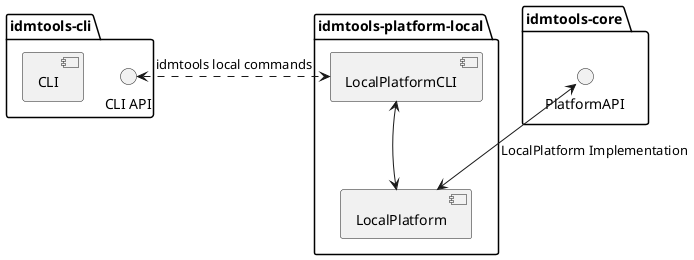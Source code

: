 @startuml

package "idmtools-cli" as cli {
    [CLI]
    () "CLI API" as cli_api
}

package "idmtools-core" as registry {
    () "PlatformAPI" as PlatformAPI
}

package "idmtools-platform-local" as local {
    [LocalPlatform]
    [LocalPlatformCLI]
}

PlatformAPI <-down-> LocalPlatform : LocalPlatform Implementation
cli_api <.> LocalPlatformCLI : idmtools local commands
LocalPlatformCLI <--> LocalPlatform
LocalPlatform -[hidden]- LocalPlatformCLI
@enduml
